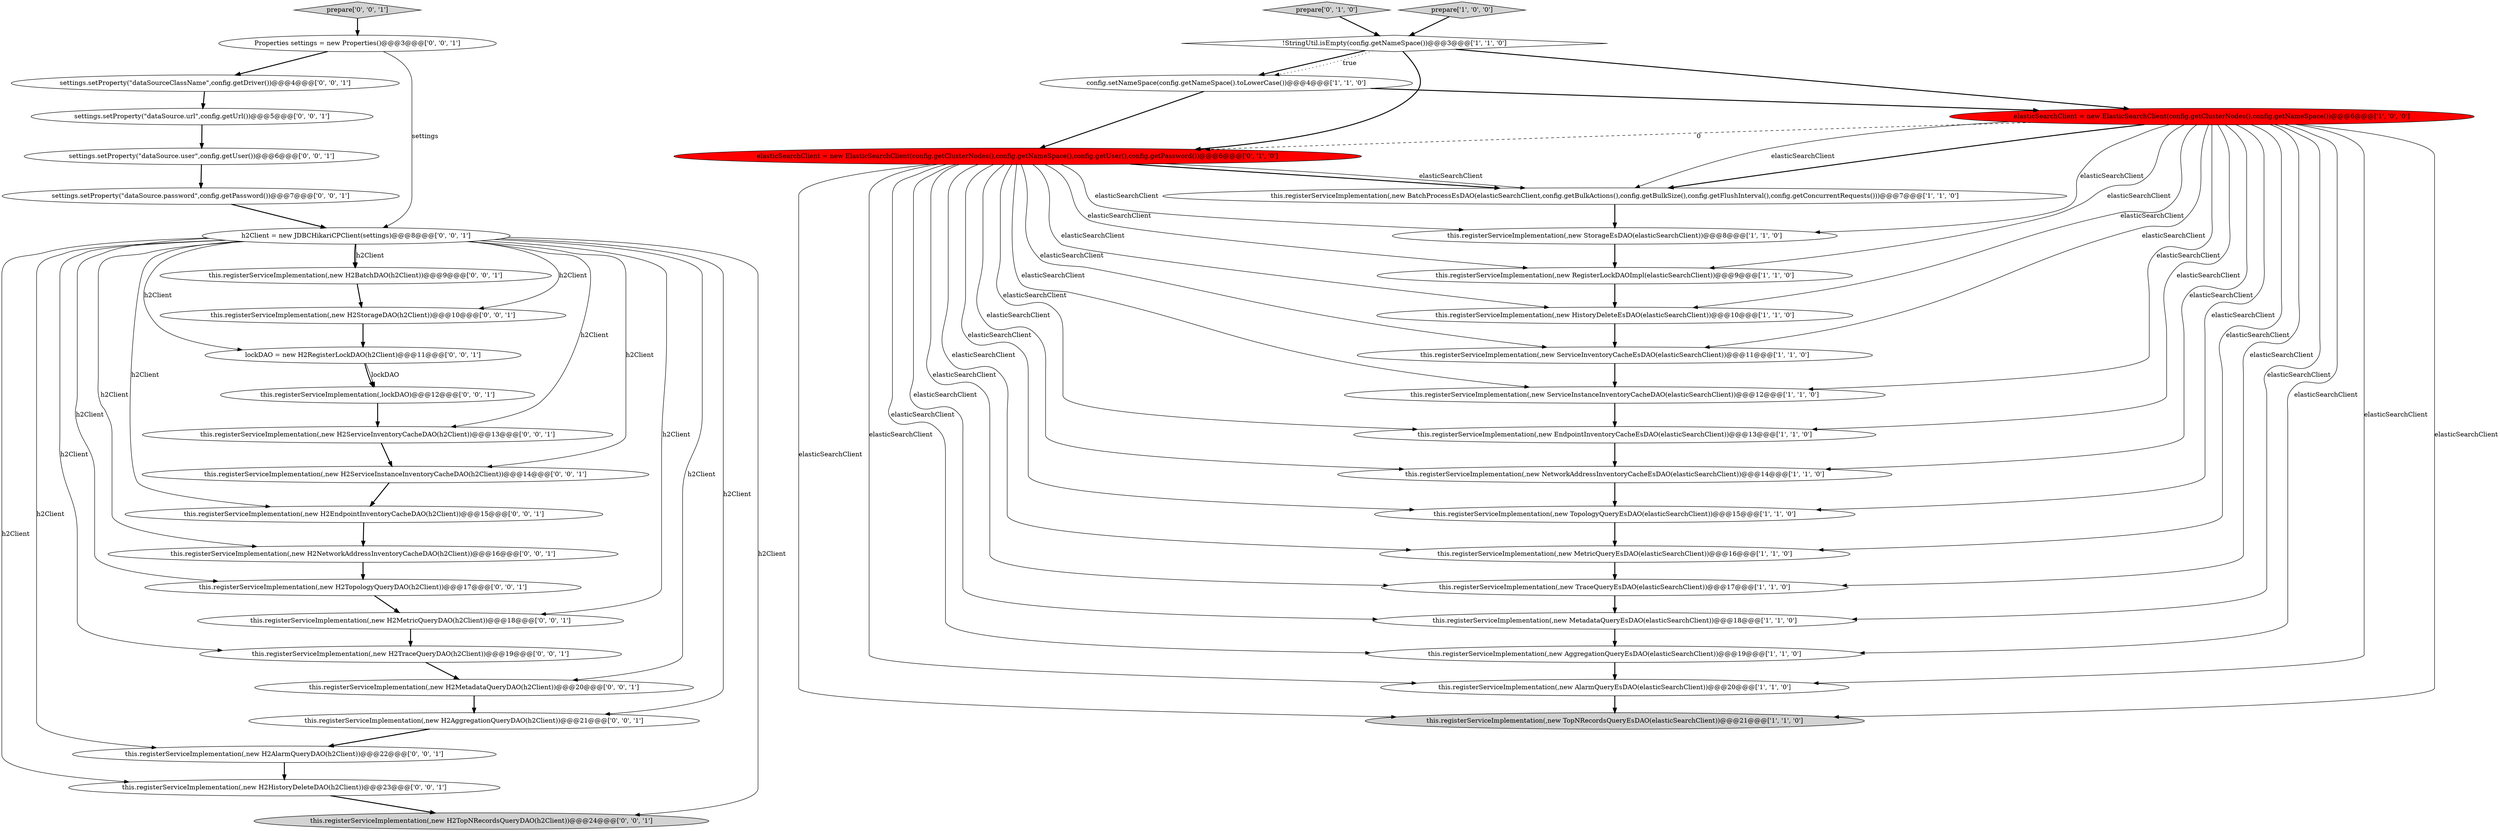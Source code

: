 digraph {
27 [style = filled, label = "this.registerServiceImplementation(,new H2MetricQueryDAO(h2Client))@@@18@@@['0', '0', '1']", fillcolor = white, shape = ellipse image = "AAA0AAABBB3BBB"];
15 [style = filled, label = "this.registerServiceImplementation(,new MetadataQueryEsDAO(elasticSearchClient))@@@18@@@['1', '1', '0']", fillcolor = white, shape = ellipse image = "AAA0AAABBB1BBB"];
31 [style = filled, label = "this.registerServiceImplementation(,new H2HistoryDeleteDAO(h2Client))@@@23@@@['0', '0', '1']", fillcolor = white, shape = ellipse image = "AAA0AAABBB3BBB"];
7 [style = filled, label = "this.registerServiceImplementation(,new AggregationQueryEsDAO(elasticSearchClient))@@@19@@@['1', '1', '0']", fillcolor = white, shape = ellipse image = "AAA0AAABBB1BBB"];
25 [style = filled, label = "prepare['0', '0', '1']", fillcolor = lightgray, shape = diamond image = "AAA0AAABBB3BBB"];
34 [style = filled, label = "Properties settings = new Properties()@@@3@@@['0', '0', '1']", fillcolor = white, shape = ellipse image = "AAA0AAABBB3BBB"];
43 [style = filled, label = "this.registerServiceImplementation(,new H2AggregationQueryDAO(h2Client))@@@21@@@['0', '0', '1']", fillcolor = white, shape = ellipse image = "AAA0AAABBB3BBB"];
12 [style = filled, label = "elasticSearchClient = new ElasticSearchClient(config.getClusterNodes(),config.getNameSpace())@@@6@@@['1', '0', '0']", fillcolor = red, shape = ellipse image = "AAA1AAABBB1BBB"];
23 [style = filled, label = "this.registerServiceImplementation(,new H2MetadataQueryDAO(h2Client))@@@20@@@['0', '0', '1']", fillcolor = white, shape = ellipse image = "AAA0AAABBB3BBB"];
29 [style = filled, label = "this.registerServiceImplementation(,new H2ServiceInstanceInventoryCacheDAO(h2Client))@@@14@@@['0', '0', '1']", fillcolor = white, shape = ellipse image = "AAA0AAABBB3BBB"];
33 [style = filled, label = "this.registerServiceImplementation(,new H2TraceQueryDAO(h2Client))@@@19@@@['0', '0', '1']", fillcolor = white, shape = ellipse image = "AAA0AAABBB3BBB"];
24 [style = filled, label = "this.registerServiceImplementation(,new H2StorageDAO(h2Client))@@@10@@@['0', '0', '1']", fillcolor = white, shape = ellipse image = "AAA0AAABBB3BBB"];
17 [style = filled, label = "this.registerServiceImplementation(,new TopNRecordsQueryEsDAO(elasticSearchClient))@@@21@@@['1', '1', '0']", fillcolor = lightgray, shape = ellipse image = "AAA0AAABBB1BBB"];
32 [style = filled, label = "settings.setProperty(\"dataSourceClassName\",config.getDriver())@@@4@@@['0', '0', '1']", fillcolor = white, shape = ellipse image = "AAA0AAABBB3BBB"];
16 [style = filled, label = "this.registerServiceImplementation(,new ServiceInventoryCacheEsDAO(elasticSearchClient))@@@11@@@['1', '1', '0']", fillcolor = white, shape = ellipse image = "AAA0AAABBB1BBB"];
8 [style = filled, label = "this.registerServiceImplementation(,new MetricQueryEsDAO(elasticSearchClient))@@@16@@@['1', '1', '0']", fillcolor = white, shape = ellipse image = "AAA0AAABBB1BBB"];
3 [style = filled, label = "this.registerServiceImplementation(,new TopologyQueryEsDAO(elasticSearchClient))@@@15@@@['1', '1', '0']", fillcolor = white, shape = ellipse image = "AAA0AAABBB1BBB"];
20 [style = filled, label = "prepare['0', '1', '0']", fillcolor = lightgray, shape = diamond image = "AAA0AAABBB2BBB"];
9 [style = filled, label = "config.setNameSpace(config.getNameSpace().toLowerCase())@@@4@@@['1', '1', '0']", fillcolor = white, shape = ellipse image = "AAA0AAABBB1BBB"];
37 [style = filled, label = "h2Client = new JDBCHikariCPClient(settings)@@@8@@@['0', '0', '1']", fillcolor = white, shape = ellipse image = "AAA0AAABBB3BBB"];
14 [style = filled, label = "!StringUtil.isEmpty(config.getNameSpace())@@@3@@@['1', '1', '0']", fillcolor = white, shape = diamond image = "AAA0AAABBB1BBB"];
21 [style = filled, label = "settings.setProperty(\"dataSource.url\",config.getUrl())@@@5@@@['0', '0', '1']", fillcolor = white, shape = ellipse image = "AAA0AAABBB3BBB"];
2 [style = filled, label = "this.registerServiceImplementation(,new NetworkAddressInventoryCacheEsDAO(elasticSearchClient))@@@14@@@['1', '1', '0']", fillcolor = white, shape = ellipse image = "AAA0AAABBB1BBB"];
10 [style = filled, label = "this.registerServiceImplementation(,new HistoryDeleteEsDAO(elasticSearchClient))@@@10@@@['1', '1', '0']", fillcolor = white, shape = ellipse image = "AAA0AAABBB1BBB"];
38 [style = filled, label = "lockDAO = new H2RegisterLockDAO(h2Client)@@@11@@@['0', '0', '1']", fillcolor = white, shape = ellipse image = "AAA0AAABBB3BBB"];
5 [style = filled, label = "prepare['1', '0', '0']", fillcolor = lightgray, shape = diamond image = "AAA0AAABBB1BBB"];
40 [style = filled, label = "settings.setProperty(\"dataSource.user\",config.getUser())@@@6@@@['0', '0', '1']", fillcolor = white, shape = ellipse image = "AAA0AAABBB3BBB"];
11 [style = filled, label = "this.registerServiceImplementation(,new EndpointInventoryCacheEsDAO(elasticSearchClient))@@@13@@@['1', '1', '0']", fillcolor = white, shape = ellipse image = "AAA0AAABBB1BBB"];
0 [style = filled, label = "this.registerServiceImplementation(,new StorageEsDAO(elasticSearchClient))@@@8@@@['1', '1', '0']", fillcolor = white, shape = ellipse image = "AAA0AAABBB1BBB"];
18 [style = filled, label = "this.registerServiceImplementation(,new AlarmQueryEsDAO(elasticSearchClient))@@@20@@@['1', '1', '0']", fillcolor = white, shape = ellipse image = "AAA0AAABBB1BBB"];
28 [style = filled, label = "this.registerServiceImplementation(,lockDAO)@@@12@@@['0', '0', '1']", fillcolor = white, shape = ellipse image = "AAA0AAABBB3BBB"];
26 [style = filled, label = "this.registerServiceImplementation(,new H2NetworkAddressInventoryCacheDAO(h2Client))@@@16@@@['0', '0', '1']", fillcolor = white, shape = ellipse image = "AAA0AAABBB3BBB"];
4 [style = filled, label = "this.registerServiceImplementation(,new TraceQueryEsDAO(elasticSearchClient))@@@17@@@['1', '1', '0']", fillcolor = white, shape = ellipse image = "AAA0AAABBB1BBB"];
6 [style = filled, label = "this.registerServiceImplementation(,new ServiceInstanceInventoryCacheDAO(elasticSearchClient))@@@12@@@['1', '1', '0']", fillcolor = white, shape = ellipse image = "AAA0AAABBB1BBB"];
19 [style = filled, label = "elasticSearchClient = new ElasticSearchClient(config.getClusterNodes(),config.getNameSpace(),config.getUser(),config.getPassword())@@@6@@@['0', '1', '0']", fillcolor = red, shape = ellipse image = "AAA1AAABBB2BBB"];
30 [style = filled, label = "this.registerServiceImplementation(,new H2BatchDAO(h2Client))@@@9@@@['0', '0', '1']", fillcolor = white, shape = ellipse image = "AAA0AAABBB3BBB"];
39 [style = filled, label = "this.registerServiceImplementation(,new H2TopNRecordsQueryDAO(h2Client))@@@24@@@['0', '0', '1']", fillcolor = lightgray, shape = ellipse image = "AAA0AAABBB3BBB"];
1 [style = filled, label = "this.registerServiceImplementation(,new BatchProcessEsDAO(elasticSearchClient,config.getBulkActions(),config.getBulkSize(),config.getFlushInterval(),config.getConcurrentRequests()))@@@7@@@['1', '1', '0']", fillcolor = white, shape = ellipse image = "AAA0AAABBB1BBB"];
42 [style = filled, label = "this.registerServiceImplementation(,new H2ServiceInventoryCacheDAO(h2Client))@@@13@@@['0', '0', '1']", fillcolor = white, shape = ellipse image = "AAA0AAABBB3BBB"];
36 [style = filled, label = "this.registerServiceImplementation(,new H2AlarmQueryDAO(h2Client))@@@22@@@['0', '0', '1']", fillcolor = white, shape = ellipse image = "AAA0AAABBB3BBB"];
13 [style = filled, label = "this.registerServiceImplementation(,new RegisterLockDAOImpl(elasticSearchClient))@@@9@@@['1', '1', '0']", fillcolor = white, shape = ellipse image = "AAA0AAABBB1BBB"];
22 [style = filled, label = "this.registerServiceImplementation(,new H2TopologyQueryDAO(h2Client))@@@17@@@['0', '0', '1']", fillcolor = white, shape = ellipse image = "AAA0AAABBB3BBB"];
41 [style = filled, label = "this.registerServiceImplementation(,new H2EndpointInventoryCacheDAO(h2Client))@@@15@@@['0', '0', '1']", fillcolor = white, shape = ellipse image = "AAA0AAABBB3BBB"];
35 [style = filled, label = "settings.setProperty(\"dataSource.password\",config.getPassword())@@@7@@@['0', '0', '1']", fillcolor = white, shape = ellipse image = "AAA0AAABBB3BBB"];
19->10 [style = solid, label="elasticSearchClient"];
37->33 [style = solid, label="h2Client"];
0->13 [style = bold, label=""];
25->34 [style = bold, label=""];
37->39 [style = solid, label="h2Client"];
19->11 [style = solid, label="elasticSearchClient"];
4->15 [style = bold, label=""];
37->29 [style = solid, label="h2Client"];
42->29 [style = bold, label=""];
37->24 [style = solid, label="h2Client"];
37->27 [style = solid, label="h2Client"];
26->22 [style = bold, label=""];
12->6 [style = solid, label="elasticSearchClient"];
19->1 [style = bold, label=""];
35->37 [style = bold, label=""];
37->41 [style = solid, label="h2Client"];
12->11 [style = solid, label="elasticSearchClient"];
6->11 [style = bold, label=""];
14->9 [style = bold, label=""];
34->32 [style = bold, label=""];
37->42 [style = solid, label="h2Client"];
27->33 [style = bold, label=""];
8->4 [style = bold, label=""];
28->42 [style = bold, label=""];
12->15 [style = solid, label="elasticSearchClient"];
12->0 [style = solid, label="elasticSearchClient"];
19->17 [style = solid, label="elasticSearchClient"];
12->7 [style = solid, label="elasticSearchClient"];
38->28 [style = bold, label=""];
37->30 [style = solid, label="h2Client"];
16->6 [style = bold, label=""];
12->18 [style = solid, label="elasticSearchClient"];
36->31 [style = bold, label=""];
12->8 [style = solid, label="elasticSearchClient"];
20->14 [style = bold, label=""];
24->38 [style = bold, label=""];
34->37 [style = solid, label="settings"];
1->0 [style = bold, label=""];
12->1 [style = bold, label=""];
12->4 [style = solid, label="elasticSearchClient"];
37->43 [style = solid, label="h2Client"];
33->23 [style = bold, label=""];
37->31 [style = solid, label="h2Client"];
12->19 [style = dashed, label="0"];
37->23 [style = solid, label="h2Client"];
38->28 [style = solid, label="lockDAO"];
12->3 [style = solid, label="elasticSearchClient"];
19->15 [style = solid, label="elasticSearchClient"];
13->10 [style = bold, label=""];
30->24 [style = bold, label=""];
40->35 [style = bold, label=""];
12->1 [style = solid, label="elasticSearchClient"];
12->13 [style = solid, label="elasticSearchClient"];
37->30 [style = bold, label=""];
12->10 [style = solid, label="elasticSearchClient"];
2->3 [style = bold, label=""];
23->43 [style = bold, label=""];
43->36 [style = bold, label=""];
37->26 [style = solid, label="h2Client"];
14->19 [style = bold, label=""];
12->2 [style = solid, label="elasticSearchClient"];
12->16 [style = solid, label="elasticSearchClient"];
10->16 [style = bold, label=""];
19->6 [style = solid, label="elasticSearchClient"];
3->8 [style = bold, label=""];
7->18 [style = bold, label=""];
9->19 [style = bold, label=""];
9->12 [style = bold, label=""];
31->39 [style = bold, label=""];
19->8 [style = solid, label="elasticSearchClient"];
19->4 [style = solid, label="elasticSearchClient"];
37->36 [style = solid, label="h2Client"];
32->21 [style = bold, label=""];
15->7 [style = bold, label=""];
29->41 [style = bold, label=""];
18->17 [style = bold, label=""];
37->22 [style = solid, label="h2Client"];
37->38 [style = solid, label="h2Client"];
19->13 [style = solid, label="elasticSearchClient"];
5->14 [style = bold, label=""];
19->1 [style = solid, label="elasticSearchClient"];
11->2 [style = bold, label=""];
12->17 [style = solid, label="elasticSearchClient"];
22->27 [style = bold, label=""];
19->7 [style = solid, label="elasticSearchClient"];
19->2 [style = solid, label="elasticSearchClient"];
14->12 [style = bold, label=""];
19->3 [style = solid, label="elasticSearchClient"];
21->40 [style = bold, label=""];
19->0 [style = solid, label="elasticSearchClient"];
14->9 [style = dotted, label="true"];
41->26 [style = bold, label=""];
19->16 [style = solid, label="elasticSearchClient"];
19->18 [style = solid, label="elasticSearchClient"];
}
